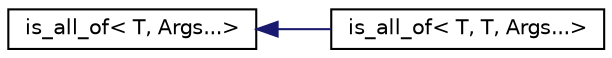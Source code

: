 digraph "Иерархия классов. Графический вид."
{
  edge [fontname="Helvetica",fontsize="10",labelfontname="Helvetica",labelfontsize="10"];
  node [fontname="Helvetica",fontsize="10",shape=record];
  rankdir="LR";
  Node1 [label="is_all_of\< T, Args...\>",height=0.2,width=0.4,color="black", fillcolor="white", style="filled",URL="$structis__all__of.html"];
  Node1 -> Node2 [dir="back",color="midnightblue",fontsize="10",style="solid",fontname="Helvetica"];
  Node2 [label="is_all_of\< T, T, Args...\>",height=0.2,width=0.4,color="black", fillcolor="white", style="filled",URL="$structis__all__of_3_01T_00_01T_00_01Args_8_8_8_4.html"];
}
